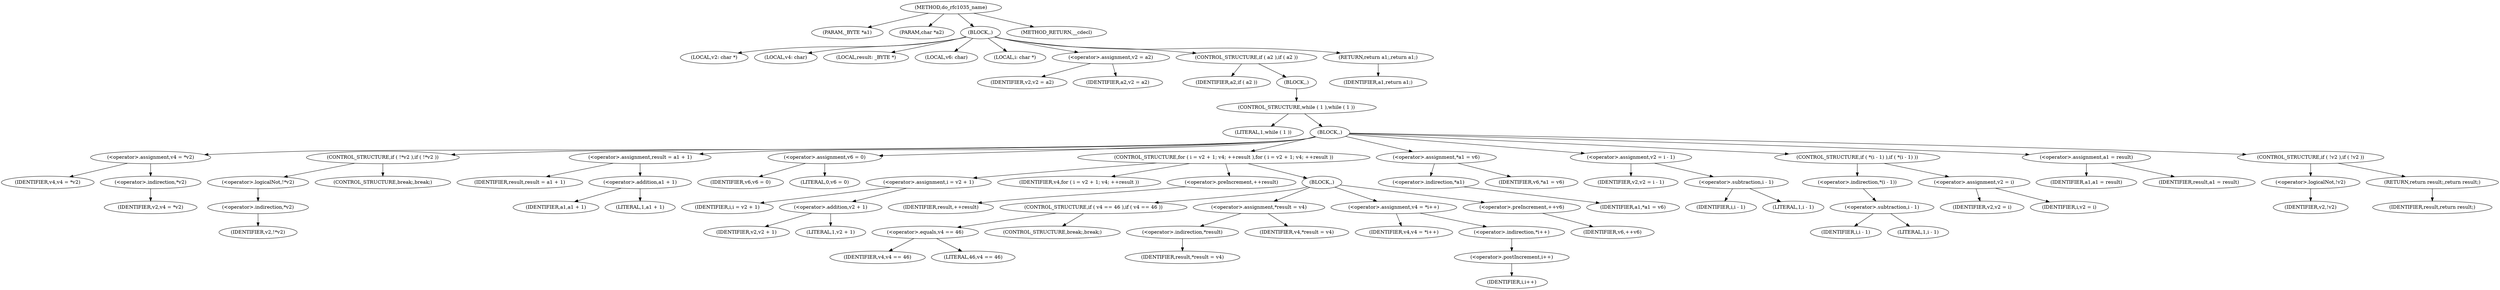 digraph do_rfc1035_name {  
"1000106" [label = "(METHOD,do_rfc1035_name)" ]
"1000107" [label = "(PARAM,_BYTE *a1)" ]
"1000108" [label = "(PARAM,char *a2)" ]
"1000109" [label = "(BLOCK,,)" ]
"1000110" [label = "(LOCAL,v2: char *)" ]
"1000111" [label = "(LOCAL,v4: char)" ]
"1000112" [label = "(LOCAL,result: _BYTE *)" ]
"1000113" [label = "(LOCAL,v6: char)" ]
"1000114" [label = "(LOCAL,i: char *)" ]
"1000115" [label = "(<operator>.assignment,v2 = a2)" ]
"1000116" [label = "(IDENTIFIER,v2,v2 = a2)" ]
"1000117" [label = "(IDENTIFIER,a2,v2 = a2)" ]
"1000118" [label = "(CONTROL_STRUCTURE,if ( a2 ),if ( a2 ))" ]
"1000119" [label = "(IDENTIFIER,a2,if ( a2 ))" ]
"1000120" [label = "(BLOCK,,)" ]
"1000121" [label = "(CONTROL_STRUCTURE,while ( 1 ),while ( 1 ))" ]
"1000122" [label = "(LITERAL,1,while ( 1 ))" ]
"1000123" [label = "(BLOCK,,)" ]
"1000124" [label = "(<operator>.assignment,v4 = *v2)" ]
"1000125" [label = "(IDENTIFIER,v4,v4 = *v2)" ]
"1000126" [label = "(<operator>.indirection,*v2)" ]
"1000127" [label = "(IDENTIFIER,v2,v4 = *v2)" ]
"1000128" [label = "(CONTROL_STRUCTURE,if ( !*v2 ),if ( !*v2 ))" ]
"1000129" [label = "(<operator>.logicalNot,!*v2)" ]
"1000130" [label = "(<operator>.indirection,*v2)" ]
"1000131" [label = "(IDENTIFIER,v2,!*v2)" ]
"1000132" [label = "(CONTROL_STRUCTURE,break;,break;)" ]
"1000133" [label = "(<operator>.assignment,result = a1 + 1)" ]
"1000134" [label = "(IDENTIFIER,result,result = a1 + 1)" ]
"1000135" [label = "(<operator>.addition,a1 + 1)" ]
"1000136" [label = "(IDENTIFIER,a1,a1 + 1)" ]
"1000137" [label = "(LITERAL,1,a1 + 1)" ]
"1000138" [label = "(<operator>.assignment,v6 = 0)" ]
"1000139" [label = "(IDENTIFIER,v6,v6 = 0)" ]
"1000140" [label = "(LITERAL,0,v6 = 0)" ]
"1000141" [label = "(CONTROL_STRUCTURE,for ( i = v2 + 1; v4; ++result ),for ( i = v2 + 1; v4; ++result ))" ]
"1000142" [label = "(<operator>.assignment,i = v2 + 1)" ]
"1000143" [label = "(IDENTIFIER,i,i = v2 + 1)" ]
"1000144" [label = "(<operator>.addition,v2 + 1)" ]
"1000145" [label = "(IDENTIFIER,v2,v2 + 1)" ]
"1000146" [label = "(LITERAL,1,v2 + 1)" ]
"1000147" [label = "(IDENTIFIER,v4,for ( i = v2 + 1; v4; ++result ))" ]
"1000148" [label = "(<operator>.preIncrement,++result)" ]
"1000149" [label = "(IDENTIFIER,result,++result)" ]
"1000150" [label = "(BLOCK,,)" ]
"1000151" [label = "(CONTROL_STRUCTURE,if ( v4 == 46 ),if ( v4 == 46 ))" ]
"1000152" [label = "(<operator>.equals,v4 == 46)" ]
"1000153" [label = "(IDENTIFIER,v4,v4 == 46)" ]
"1000154" [label = "(LITERAL,46,v4 == 46)" ]
"1000155" [label = "(CONTROL_STRUCTURE,break;,break;)" ]
"1000156" [label = "(<operator>.assignment,*result = v4)" ]
"1000157" [label = "(<operator>.indirection,*result)" ]
"1000158" [label = "(IDENTIFIER,result,*result = v4)" ]
"1000159" [label = "(IDENTIFIER,v4,*result = v4)" ]
"1000160" [label = "(<operator>.assignment,v4 = *i++)" ]
"1000161" [label = "(IDENTIFIER,v4,v4 = *i++)" ]
"1000162" [label = "(<operator>.indirection,*i++)" ]
"1000163" [label = "(<operator>.postIncrement,i++)" ]
"1000164" [label = "(IDENTIFIER,i,i++)" ]
"1000165" [label = "(<operator>.preIncrement,++v6)" ]
"1000166" [label = "(IDENTIFIER,v6,++v6)" ]
"1000167" [label = "(<operator>.assignment,*a1 = v6)" ]
"1000168" [label = "(<operator>.indirection,*a1)" ]
"1000169" [label = "(IDENTIFIER,a1,*a1 = v6)" ]
"1000170" [label = "(IDENTIFIER,v6,*a1 = v6)" ]
"1000171" [label = "(<operator>.assignment,v2 = i - 1)" ]
"1000172" [label = "(IDENTIFIER,v2,v2 = i - 1)" ]
"1000173" [label = "(<operator>.subtraction,i - 1)" ]
"1000174" [label = "(IDENTIFIER,i,i - 1)" ]
"1000175" [label = "(LITERAL,1,i - 1)" ]
"1000176" [label = "(CONTROL_STRUCTURE,if ( *(i - 1) ),if ( *(i - 1) ))" ]
"1000177" [label = "(<operator>.indirection,*(i - 1))" ]
"1000178" [label = "(<operator>.subtraction,i - 1)" ]
"1000179" [label = "(IDENTIFIER,i,i - 1)" ]
"1000180" [label = "(LITERAL,1,i - 1)" ]
"1000181" [label = "(<operator>.assignment,v2 = i)" ]
"1000182" [label = "(IDENTIFIER,v2,v2 = i)" ]
"1000183" [label = "(IDENTIFIER,i,v2 = i)" ]
"1000184" [label = "(<operator>.assignment,a1 = result)" ]
"1000185" [label = "(IDENTIFIER,a1,a1 = result)" ]
"1000186" [label = "(IDENTIFIER,result,a1 = result)" ]
"1000187" [label = "(CONTROL_STRUCTURE,if ( !v2 ),if ( !v2 ))" ]
"1000188" [label = "(<operator>.logicalNot,!v2)" ]
"1000189" [label = "(IDENTIFIER,v2,!v2)" ]
"1000190" [label = "(RETURN,return result;,return result;)" ]
"1000191" [label = "(IDENTIFIER,result,return result;)" ]
"1000192" [label = "(RETURN,return a1;,return a1;)" ]
"1000193" [label = "(IDENTIFIER,a1,return a1;)" ]
"1000194" [label = "(METHOD_RETURN,__cdecl)" ]
  "1000106" -> "1000107" 
  "1000106" -> "1000108" 
  "1000106" -> "1000109" 
  "1000106" -> "1000194" 
  "1000109" -> "1000110" 
  "1000109" -> "1000111" 
  "1000109" -> "1000112" 
  "1000109" -> "1000113" 
  "1000109" -> "1000114" 
  "1000109" -> "1000115" 
  "1000109" -> "1000118" 
  "1000109" -> "1000192" 
  "1000115" -> "1000116" 
  "1000115" -> "1000117" 
  "1000118" -> "1000119" 
  "1000118" -> "1000120" 
  "1000120" -> "1000121" 
  "1000121" -> "1000122" 
  "1000121" -> "1000123" 
  "1000123" -> "1000124" 
  "1000123" -> "1000128" 
  "1000123" -> "1000133" 
  "1000123" -> "1000138" 
  "1000123" -> "1000141" 
  "1000123" -> "1000167" 
  "1000123" -> "1000171" 
  "1000123" -> "1000176" 
  "1000123" -> "1000184" 
  "1000123" -> "1000187" 
  "1000124" -> "1000125" 
  "1000124" -> "1000126" 
  "1000126" -> "1000127" 
  "1000128" -> "1000129" 
  "1000128" -> "1000132" 
  "1000129" -> "1000130" 
  "1000130" -> "1000131" 
  "1000133" -> "1000134" 
  "1000133" -> "1000135" 
  "1000135" -> "1000136" 
  "1000135" -> "1000137" 
  "1000138" -> "1000139" 
  "1000138" -> "1000140" 
  "1000141" -> "1000142" 
  "1000141" -> "1000147" 
  "1000141" -> "1000148" 
  "1000141" -> "1000150" 
  "1000142" -> "1000143" 
  "1000142" -> "1000144" 
  "1000144" -> "1000145" 
  "1000144" -> "1000146" 
  "1000148" -> "1000149" 
  "1000150" -> "1000151" 
  "1000150" -> "1000156" 
  "1000150" -> "1000160" 
  "1000150" -> "1000165" 
  "1000151" -> "1000152" 
  "1000151" -> "1000155" 
  "1000152" -> "1000153" 
  "1000152" -> "1000154" 
  "1000156" -> "1000157" 
  "1000156" -> "1000159" 
  "1000157" -> "1000158" 
  "1000160" -> "1000161" 
  "1000160" -> "1000162" 
  "1000162" -> "1000163" 
  "1000163" -> "1000164" 
  "1000165" -> "1000166" 
  "1000167" -> "1000168" 
  "1000167" -> "1000170" 
  "1000168" -> "1000169" 
  "1000171" -> "1000172" 
  "1000171" -> "1000173" 
  "1000173" -> "1000174" 
  "1000173" -> "1000175" 
  "1000176" -> "1000177" 
  "1000176" -> "1000181" 
  "1000177" -> "1000178" 
  "1000178" -> "1000179" 
  "1000178" -> "1000180" 
  "1000181" -> "1000182" 
  "1000181" -> "1000183" 
  "1000184" -> "1000185" 
  "1000184" -> "1000186" 
  "1000187" -> "1000188" 
  "1000187" -> "1000190" 
  "1000188" -> "1000189" 
  "1000190" -> "1000191" 
  "1000192" -> "1000193" 
}
